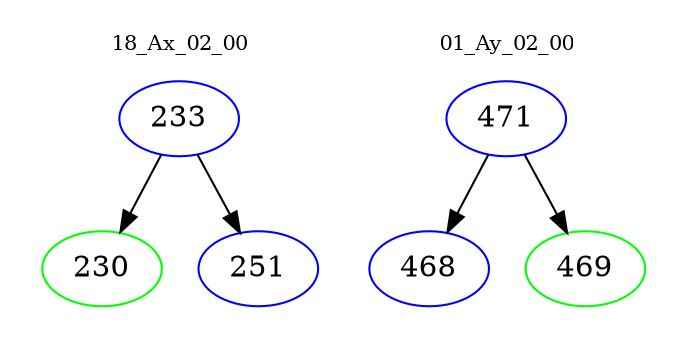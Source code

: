 digraph{
subgraph cluster_0 {
color = white
label = "18_Ax_02_00";
fontsize=10;
T0_233 [label="233", color="blue"]
T0_233 -> T0_230 [color="black"]
T0_230 [label="230", color="green"]
T0_233 -> T0_251 [color="black"]
T0_251 [label="251", color="blue"]
}
subgraph cluster_1 {
color = white
label = "01_Ay_02_00";
fontsize=10;
T1_471 [label="471", color="blue"]
T1_471 -> T1_468 [color="black"]
T1_468 [label="468", color="blue"]
T1_471 -> T1_469 [color="black"]
T1_469 [label="469", color="green"]
}
}
